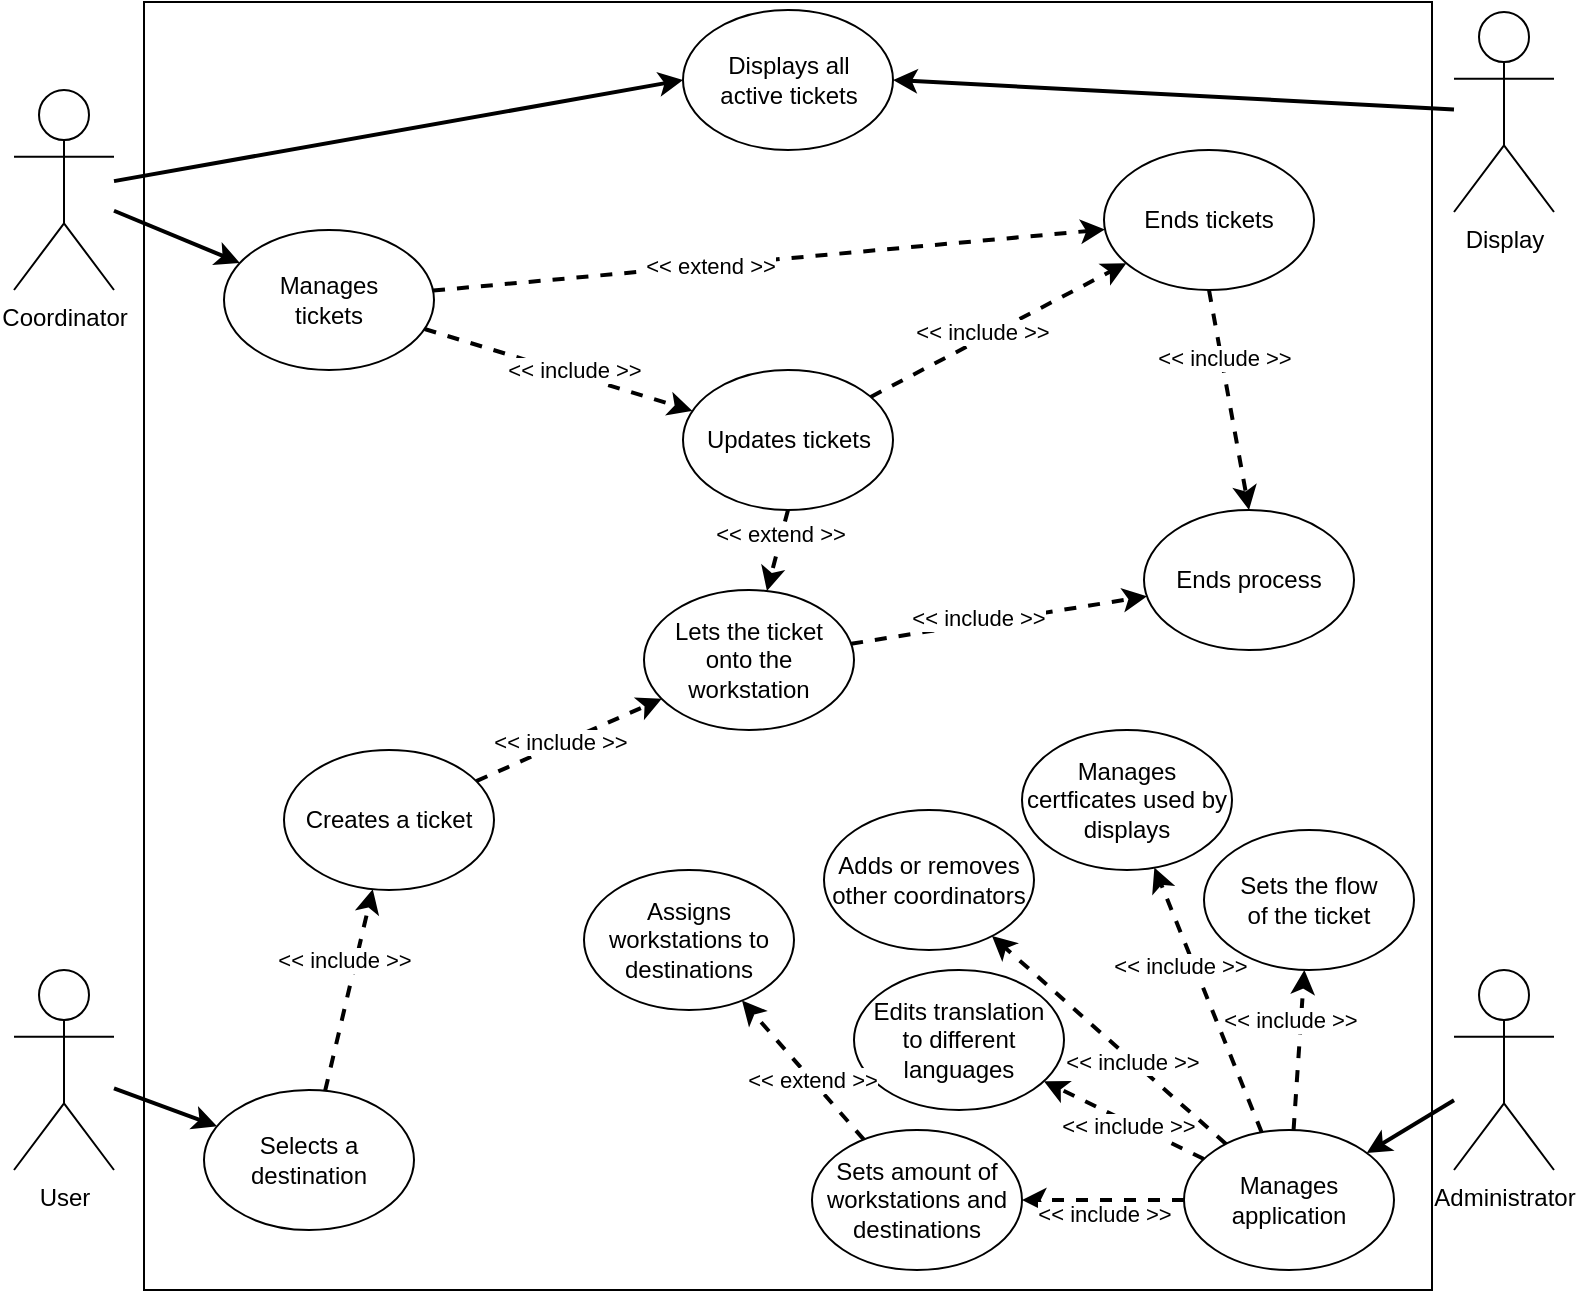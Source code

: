 <mxfile version="24.7.17">
  <diagram name="Strona-1" id="Np4rz1-a4kUrAlBU7MHW">
    <mxGraphModel dx="1247" dy="768" grid="1" gridSize="10" guides="1" tooltips="1" connect="1" arrows="1" fold="1" page="1" pageScale="1" pageWidth="827" pageHeight="1169" math="0" shadow="0">
      <root>
        <mxCell id="0" />
        <mxCell id="1" parent="0" />
        <mxCell id="Tg6dx7HPMGgl8QSDol5B-1" value="" style="whiteSpace=wrap;html=1;aspect=fixed;" vertex="1" parent="1">
          <mxGeometry x="80" y="196" width="644" height="644" as="geometry" />
        </mxCell>
        <mxCell id="Tg6dx7HPMGgl8QSDol5B-16" style="edgeStyle=none;shape=connector;rounded=0;orthogonalLoop=1;jettySize=auto;html=1;entryX=0;entryY=0.5;entryDx=0;entryDy=0;strokeColor=default;strokeWidth=2;align=center;verticalAlign=middle;fontFamily=Helvetica;fontSize=11;fontColor=default;labelBackgroundColor=default;endArrow=classic;endFill=1;" edge="1" parent="1" source="Tg6dx7HPMGgl8QSDol5B-2" target="Tg6dx7HPMGgl8QSDol5B-14">
          <mxGeometry relative="1" as="geometry" />
        </mxCell>
        <mxCell id="Tg6dx7HPMGgl8QSDol5B-25" style="edgeStyle=none;shape=connector;rounded=0;orthogonalLoop=1;jettySize=auto;html=1;strokeColor=default;strokeWidth=2;align=center;verticalAlign=middle;fontFamily=Helvetica;fontSize=11;fontColor=default;labelBackgroundColor=default;endArrow=classic;endFill=1;" edge="1" parent="1" source="Tg6dx7HPMGgl8QSDol5B-2" target="Tg6dx7HPMGgl8QSDol5B-24">
          <mxGeometry relative="1" as="geometry" />
        </mxCell>
        <mxCell id="Tg6dx7HPMGgl8QSDol5B-2" value="Coordinator" style="shape=umlActor;verticalLabelPosition=bottom;verticalAlign=top;html=1;outlineConnect=0;" vertex="1" parent="1">
          <mxGeometry x="15" y="240" width="50" height="100" as="geometry" />
        </mxCell>
        <mxCell id="Tg6dx7HPMGgl8QSDol5B-8" value="Ends process" style="ellipse;whiteSpace=wrap;html=1;" vertex="1" parent="1">
          <mxGeometry x="580" y="450" width="105" height="70" as="geometry" />
        </mxCell>
        <mxCell id="Tg6dx7HPMGgl8QSDol5B-18" style="edgeStyle=none;shape=connector;rounded=0;orthogonalLoop=1;jettySize=auto;html=1;strokeColor=default;strokeWidth=2;align=center;verticalAlign=middle;fontFamily=Helvetica;fontSize=11;fontColor=default;labelBackgroundColor=default;endArrow=classic;endFill=1;" edge="1" parent="1" source="Tg6dx7HPMGgl8QSDol5B-10" target="Tg6dx7HPMGgl8QSDol5B-13">
          <mxGeometry relative="1" as="geometry" />
        </mxCell>
        <mxCell id="Tg6dx7HPMGgl8QSDol5B-10" value="User" style="shape=umlActor;verticalLabelPosition=bottom;verticalAlign=top;html=1;outlineConnect=0;" vertex="1" parent="1">
          <mxGeometry x="15" y="680" width="50" height="100" as="geometry" />
        </mxCell>
        <mxCell id="Tg6dx7HPMGgl8QSDol5B-15" style="rounded=0;orthogonalLoop=1;jettySize=auto;html=1;entryX=1;entryY=0.5;entryDx=0;entryDy=0;strokeColor=default;strokeWidth=2;endArrow=classic;endFill=1;" edge="1" parent="1" source="Tg6dx7HPMGgl8QSDol5B-11" target="Tg6dx7HPMGgl8QSDol5B-14">
          <mxGeometry relative="1" as="geometry" />
        </mxCell>
        <mxCell id="Tg6dx7HPMGgl8QSDol5B-11" value="Display" style="shape=umlActor;verticalLabelPosition=bottom;verticalAlign=top;html=1;outlineConnect=0;" vertex="1" parent="1">
          <mxGeometry x="735" y="201" width="50" height="100" as="geometry" />
        </mxCell>
        <mxCell id="Tg6dx7HPMGgl8QSDol5B-42" style="edgeStyle=none;shape=connector;rounded=0;orthogonalLoop=1;jettySize=auto;html=1;strokeColor=default;strokeWidth=2;align=center;verticalAlign=middle;fontFamily=Helvetica;fontSize=11;fontColor=default;labelBackgroundColor=default;endArrow=classic;endFill=1;" edge="1" parent="1" source="Tg6dx7HPMGgl8QSDol5B-12" target="Tg6dx7HPMGgl8QSDol5B-41">
          <mxGeometry relative="1" as="geometry" />
        </mxCell>
        <mxCell id="Tg6dx7HPMGgl8QSDol5B-12" value="Administrator" style="shape=umlActor;verticalLabelPosition=bottom;verticalAlign=top;html=1;outlineConnect=0;" vertex="1" parent="1">
          <mxGeometry x="735" y="680" width="50" height="100" as="geometry" />
        </mxCell>
        <mxCell id="Tg6dx7HPMGgl8QSDol5B-21" style="edgeStyle=none;shape=connector;rounded=0;orthogonalLoop=1;jettySize=auto;html=1;strokeColor=default;strokeWidth=2;align=center;verticalAlign=middle;fontFamily=Helvetica;fontSize=11;fontColor=default;labelBackgroundColor=default;endArrow=classic;endFill=1;dashed=1;" edge="1" parent="1" source="Tg6dx7HPMGgl8QSDol5B-13" target="Tg6dx7HPMGgl8QSDol5B-20">
          <mxGeometry relative="1" as="geometry" />
        </mxCell>
        <mxCell id="Tg6dx7HPMGgl8QSDol5B-22" value="&amp;lt;&amp;lt; include &amp;gt;&amp;gt;" style="edgeLabel;html=1;align=center;verticalAlign=middle;resizable=0;points=[];fontFamily=Helvetica;fontSize=11;fontColor=default;labelBackgroundColor=default;" vertex="1" connectable="0" parent="Tg6dx7HPMGgl8QSDol5B-21">
          <mxGeometry x="0.564" y="1" relative="1" as="geometry">
            <mxPoint x="-8" y="13" as="offset" />
          </mxGeometry>
        </mxCell>
        <mxCell id="Tg6dx7HPMGgl8QSDol5B-13" value="Selects a destination" style="ellipse;whiteSpace=wrap;html=1;" vertex="1" parent="1">
          <mxGeometry x="110" y="740" width="105" height="70" as="geometry" />
        </mxCell>
        <mxCell id="Tg6dx7HPMGgl8QSDol5B-14" value="Displays all&lt;div&gt;active tickets&lt;/div&gt;" style="ellipse;whiteSpace=wrap;html=1;" vertex="1" parent="1">
          <mxGeometry x="349.5" y="200" width="105" height="70" as="geometry" />
        </mxCell>
        <mxCell id="Tg6dx7HPMGgl8QSDol5B-38" style="edgeStyle=none;shape=connector;rounded=0;orthogonalLoop=1;jettySize=auto;html=1;strokeColor=default;strokeWidth=2;align=center;verticalAlign=middle;fontFamily=Helvetica;fontSize=11;fontColor=default;labelBackgroundColor=default;endArrow=classic;endFill=1;dashed=1;" edge="1" parent="1" source="Tg6dx7HPMGgl8QSDol5B-19" target="Tg6dx7HPMGgl8QSDol5B-8">
          <mxGeometry relative="1" as="geometry" />
        </mxCell>
        <mxCell id="Tg6dx7HPMGgl8QSDol5B-39" value="&amp;lt;&amp;lt; include &amp;gt;&amp;gt;" style="edgeLabel;html=1;align=center;verticalAlign=middle;resizable=0;points=[];fontFamily=Helvetica;fontSize=11;fontColor=default;labelBackgroundColor=default;" vertex="1" connectable="0" parent="Tg6dx7HPMGgl8QSDol5B-38">
          <mxGeometry x="-0.124" y="3" relative="1" as="geometry">
            <mxPoint x="-1" as="offset" />
          </mxGeometry>
        </mxCell>
        <mxCell id="Tg6dx7HPMGgl8QSDol5B-19" value="Lets the ticket&lt;div&gt;onto the workstation&lt;/div&gt;" style="ellipse;whiteSpace=wrap;html=1;" vertex="1" parent="1">
          <mxGeometry x="330" y="490" width="105" height="70" as="geometry" />
        </mxCell>
        <mxCell id="Tg6dx7HPMGgl8QSDol5B-36" style="edgeStyle=none;shape=connector;rounded=0;orthogonalLoop=1;jettySize=auto;html=1;strokeColor=default;strokeWidth=2;align=center;verticalAlign=middle;fontFamily=Helvetica;fontSize=11;fontColor=default;labelBackgroundColor=default;endArrow=classic;endFill=1;dashed=1;" edge="1" parent="1" source="Tg6dx7HPMGgl8QSDol5B-20" target="Tg6dx7HPMGgl8QSDol5B-19">
          <mxGeometry relative="1" as="geometry" />
        </mxCell>
        <mxCell id="Tg6dx7HPMGgl8QSDol5B-37" value="&amp;lt;&amp;lt; include &amp;gt;&amp;gt;" style="edgeLabel;html=1;align=center;verticalAlign=middle;resizable=0;points=[];fontFamily=Helvetica;fontSize=11;fontColor=default;labelBackgroundColor=default;" vertex="1" connectable="0" parent="Tg6dx7HPMGgl8QSDol5B-36">
          <mxGeometry x="-0.088" y="1" relative="1" as="geometry">
            <mxPoint as="offset" />
          </mxGeometry>
        </mxCell>
        <mxCell id="Tg6dx7HPMGgl8QSDol5B-20" value="Creates a ticket" style="ellipse;whiteSpace=wrap;html=1;" vertex="1" parent="1">
          <mxGeometry x="150" y="570" width="105" height="70" as="geometry" />
        </mxCell>
        <mxCell id="Tg6dx7HPMGgl8QSDol5B-28" value="" style="edgeStyle=none;shape=connector;rounded=0;orthogonalLoop=1;jettySize=auto;html=1;strokeColor=default;strokeWidth=2;align=center;verticalAlign=middle;fontFamily=Helvetica;fontSize=11;fontColor=default;labelBackgroundColor=default;endArrow=classic;endFill=1;dashed=1;" edge="1" parent="1" source="Tg6dx7HPMGgl8QSDol5B-24" target="Tg6dx7HPMGgl8QSDol5B-26">
          <mxGeometry relative="1" as="geometry" />
        </mxCell>
        <mxCell id="Tg6dx7HPMGgl8QSDol5B-30" value="&amp;lt;&amp;lt; extend &amp;gt;&amp;gt;" style="edgeLabel;html=1;align=center;verticalAlign=middle;resizable=0;points=[];fontFamily=Helvetica;fontSize=11;fontColor=default;labelBackgroundColor=default;" vertex="1" connectable="0" parent="Tg6dx7HPMGgl8QSDol5B-28">
          <mxGeometry x="-0.386" relative="1" as="geometry">
            <mxPoint x="35" y="-3" as="offset" />
          </mxGeometry>
        </mxCell>
        <mxCell id="Tg6dx7HPMGgl8QSDol5B-29" style="edgeStyle=none;shape=connector;rounded=0;orthogonalLoop=1;jettySize=auto;html=1;strokeColor=default;strokeWidth=2;align=center;verticalAlign=middle;fontFamily=Helvetica;fontSize=11;fontColor=default;labelBackgroundColor=default;endArrow=classic;endFill=1;dashed=1;" edge="1" parent="1" source="Tg6dx7HPMGgl8QSDol5B-24" target="Tg6dx7HPMGgl8QSDol5B-27">
          <mxGeometry relative="1" as="geometry" />
        </mxCell>
        <mxCell id="Tg6dx7HPMGgl8QSDol5B-33" value="&amp;lt;&amp;lt; include &amp;gt;&amp;gt;" style="edgeLabel;html=1;align=center;verticalAlign=middle;resizable=0;points=[];fontFamily=Helvetica;fontSize=11;fontColor=default;labelBackgroundColor=default;" vertex="1" connectable="0" parent="Tg6dx7HPMGgl8QSDol5B-29">
          <mxGeometry x="0.102" y="2" relative="1" as="geometry">
            <mxPoint as="offset" />
          </mxGeometry>
        </mxCell>
        <mxCell id="Tg6dx7HPMGgl8QSDol5B-24" value="Manages&lt;div&gt;tickets&lt;/div&gt;" style="ellipse;whiteSpace=wrap;html=1;" vertex="1" parent="1">
          <mxGeometry x="120" y="310" width="105" height="70" as="geometry" />
        </mxCell>
        <mxCell id="Tg6dx7HPMGgl8QSDol5B-53" style="edgeStyle=none;shape=connector;rounded=0;orthogonalLoop=1;jettySize=auto;html=1;exitX=0.5;exitY=1;exitDx=0;exitDy=0;entryX=0.5;entryY=0;entryDx=0;entryDy=0;strokeColor=default;strokeWidth=2;align=center;verticalAlign=middle;fontFamily=Helvetica;fontSize=11;fontColor=default;labelBackgroundColor=default;endArrow=classic;endFill=1;dashed=1;" edge="1" parent="1" source="Tg6dx7HPMGgl8QSDol5B-26" target="Tg6dx7HPMGgl8QSDol5B-8">
          <mxGeometry relative="1" as="geometry" />
        </mxCell>
        <mxCell id="Tg6dx7HPMGgl8QSDol5B-54" value="&amp;lt;&amp;lt; include &amp;gt;&amp;gt;" style="edgeLabel;html=1;align=center;verticalAlign=middle;resizable=0;points=[];fontFamily=Helvetica;fontSize=11;fontColor=default;labelBackgroundColor=default;" vertex="1" connectable="0" parent="Tg6dx7HPMGgl8QSDol5B-53">
          <mxGeometry x="-0.386" relative="1" as="geometry">
            <mxPoint x="1" as="offset" />
          </mxGeometry>
        </mxCell>
        <mxCell id="Tg6dx7HPMGgl8QSDol5B-26" value="Ends tickets" style="ellipse;whiteSpace=wrap;html=1;" vertex="1" parent="1">
          <mxGeometry x="560" y="270" width="105" height="70" as="geometry" />
        </mxCell>
        <mxCell id="Tg6dx7HPMGgl8QSDol5B-31" style="edgeStyle=none;shape=connector;rounded=0;orthogonalLoop=1;jettySize=auto;html=1;strokeColor=default;strokeWidth=2;align=center;verticalAlign=middle;fontFamily=Helvetica;fontSize=11;fontColor=default;labelBackgroundColor=default;endArrow=classic;endFill=1;dashed=1;" edge="1" parent="1" source="Tg6dx7HPMGgl8QSDol5B-27" target="Tg6dx7HPMGgl8QSDol5B-26">
          <mxGeometry relative="1" as="geometry">
            <mxPoint x="430" y="360" as="sourcePoint" />
          </mxGeometry>
        </mxCell>
        <mxCell id="Tg6dx7HPMGgl8QSDol5B-34" value="&amp;lt;&amp;lt; include &amp;gt;&amp;gt;" style="edgeLabel;html=1;align=center;verticalAlign=middle;resizable=0;points=[];fontFamily=Helvetica;fontSize=11;fontColor=default;labelBackgroundColor=default;" vertex="1" connectable="0" parent="Tg6dx7HPMGgl8QSDol5B-31">
          <mxGeometry x="-0.104" y="3" relative="1" as="geometry">
            <mxPoint as="offset" />
          </mxGeometry>
        </mxCell>
        <mxCell id="Tg6dx7HPMGgl8QSDol5B-35" style="edgeStyle=none;shape=connector;rounded=0;orthogonalLoop=1;jettySize=auto;html=1;exitX=0.5;exitY=1;exitDx=0;exitDy=0;strokeColor=default;strokeWidth=2;align=center;verticalAlign=middle;fontFamily=Helvetica;fontSize=11;fontColor=default;labelBackgroundColor=default;endArrow=classic;endFill=1;dashed=1;" edge="1" parent="1" source="Tg6dx7HPMGgl8QSDol5B-27" target="Tg6dx7HPMGgl8QSDol5B-19">
          <mxGeometry relative="1" as="geometry" />
        </mxCell>
        <mxCell id="Tg6dx7HPMGgl8QSDol5B-52" value="&amp;lt;&amp;lt; extend &amp;gt;&amp;gt;" style="edgeLabel;html=1;align=center;verticalAlign=middle;resizable=0;points=[];fontFamily=Helvetica;fontSize=11;fontColor=default;labelBackgroundColor=default;" vertex="1" connectable="0" parent="Tg6dx7HPMGgl8QSDol5B-35">
          <mxGeometry x="-0.42" y="-1" relative="1" as="geometry">
            <mxPoint as="offset" />
          </mxGeometry>
        </mxCell>
        <mxCell id="Tg6dx7HPMGgl8QSDol5B-27" value="Updates tickets" style="ellipse;whiteSpace=wrap;html=1;" vertex="1" parent="1">
          <mxGeometry x="349.5" y="380" width="105" height="70" as="geometry" />
        </mxCell>
        <mxCell id="Tg6dx7HPMGgl8QSDol5B-40" value="Edits translation&lt;div&gt;to different languages&lt;/div&gt;" style="ellipse;whiteSpace=wrap;html=1;" vertex="1" parent="1">
          <mxGeometry x="435" y="680" width="105" height="70" as="geometry" />
        </mxCell>
        <mxCell id="Tg6dx7HPMGgl8QSDol5B-48" style="edgeStyle=none;shape=connector;rounded=0;orthogonalLoop=1;jettySize=auto;html=1;strokeColor=default;strokeWidth=2;align=center;verticalAlign=middle;fontFamily=Helvetica;fontSize=11;fontColor=default;labelBackgroundColor=default;endArrow=classic;endFill=1;dashed=1;" edge="1" parent="1" source="Tg6dx7HPMGgl8QSDol5B-41" target="Tg6dx7HPMGgl8QSDol5B-45">
          <mxGeometry relative="1" as="geometry" />
        </mxCell>
        <mxCell id="Tg6dx7HPMGgl8QSDol5B-49" value="&amp;lt;&amp;lt; include &amp;gt;&amp;gt;" style="edgeLabel;html=1;align=center;verticalAlign=middle;resizable=0;points=[];fontFamily=Helvetica;fontSize=11;fontColor=default;labelBackgroundColor=default;" vertex="1" connectable="0" parent="Tg6dx7HPMGgl8QSDol5B-48">
          <mxGeometry x="0.016" y="-2" relative="1" as="geometry">
            <mxPoint x="1" y="9" as="offset" />
          </mxGeometry>
        </mxCell>
        <mxCell id="Tg6dx7HPMGgl8QSDol5B-50" style="edgeStyle=none;shape=connector;rounded=0;orthogonalLoop=1;jettySize=auto;html=1;strokeColor=default;strokeWidth=2;align=center;verticalAlign=middle;fontFamily=Helvetica;fontSize=11;fontColor=default;labelBackgroundColor=default;endArrow=classic;endFill=1;dashed=1;" edge="1" parent="1" source="Tg6dx7HPMGgl8QSDol5B-41" target="Tg6dx7HPMGgl8QSDol5B-40">
          <mxGeometry relative="1" as="geometry" />
        </mxCell>
        <mxCell id="Tg6dx7HPMGgl8QSDol5B-51" value="&amp;lt;&amp;lt; include &amp;gt;&amp;gt;" style="edgeLabel;html=1;align=center;verticalAlign=middle;resizable=0;points=[];fontFamily=Helvetica;fontSize=11;fontColor=default;labelBackgroundColor=default;" vertex="1" connectable="0" parent="Tg6dx7HPMGgl8QSDol5B-50">
          <mxGeometry x="0.113" y="1" relative="1" as="geometry">
            <mxPoint x="7" y="4" as="offset" />
          </mxGeometry>
        </mxCell>
        <mxCell id="Tg6dx7HPMGgl8QSDol5B-56" style="edgeStyle=none;shape=connector;rounded=0;orthogonalLoop=1;jettySize=auto;html=1;strokeColor=default;strokeWidth=2;align=center;verticalAlign=middle;fontFamily=Helvetica;fontSize=11;fontColor=default;labelBackgroundColor=default;endArrow=classic;endFill=1;dashed=1;" edge="1" parent="1" source="Tg6dx7HPMGgl8QSDol5B-41" target="Tg6dx7HPMGgl8QSDol5B-55">
          <mxGeometry relative="1" as="geometry" />
        </mxCell>
        <mxCell id="Tg6dx7HPMGgl8QSDol5B-57" value="&amp;lt;&amp;lt; include &amp;gt;&amp;gt;" style="edgeLabel;html=1;align=center;verticalAlign=middle;resizable=0;points=[];fontFamily=Helvetica;fontSize=11;fontColor=default;labelBackgroundColor=default;" vertex="1" connectable="0" parent="Tg6dx7HPMGgl8QSDol5B-56">
          <mxGeometry x="0.374" y="-1" relative="1" as="geometry">
            <mxPoint x="-7" as="offset" />
          </mxGeometry>
        </mxCell>
        <mxCell id="Tg6dx7HPMGgl8QSDol5B-59" style="edgeStyle=none;shape=connector;rounded=0;orthogonalLoop=1;jettySize=auto;html=1;strokeColor=default;strokeWidth=2;align=center;verticalAlign=middle;fontFamily=Helvetica;fontSize=11;fontColor=default;labelBackgroundColor=default;endArrow=classic;endFill=1;dashed=1;" edge="1" parent="1" source="Tg6dx7HPMGgl8QSDol5B-41" target="Tg6dx7HPMGgl8QSDol5B-58">
          <mxGeometry relative="1" as="geometry" />
        </mxCell>
        <mxCell id="Tg6dx7HPMGgl8QSDol5B-60" value="&amp;lt;&amp;lt; include &amp;gt;&amp;gt;" style="edgeLabel;html=1;align=center;verticalAlign=middle;resizable=0;points=[];fontFamily=Helvetica;fontSize=11;fontColor=default;labelBackgroundColor=default;" vertex="1" connectable="0" parent="Tg6dx7HPMGgl8QSDol5B-59">
          <mxGeometry x="-0.25" relative="1" as="geometry">
            <mxPoint x="-4" y="-2" as="offset" />
          </mxGeometry>
        </mxCell>
        <mxCell id="Tg6dx7HPMGgl8QSDol5B-64" value="" style="edgeStyle=none;shape=connector;rounded=0;orthogonalLoop=1;jettySize=auto;html=1;strokeColor=default;strokeWidth=2;align=center;verticalAlign=middle;fontFamily=Helvetica;fontSize=11;fontColor=default;labelBackgroundColor=default;endArrow=classic;endFill=1;dashed=1;" edge="1" parent="1" source="Tg6dx7HPMGgl8QSDol5B-41" target="Tg6dx7HPMGgl8QSDol5B-63">
          <mxGeometry relative="1" as="geometry" />
        </mxCell>
        <mxCell id="Tg6dx7HPMGgl8QSDol5B-65" value="&amp;lt;&amp;lt; include &amp;gt;&amp;gt;" style="edgeLabel;html=1;align=center;verticalAlign=middle;resizable=0;points=[];fontFamily=Helvetica;fontSize=11;fontColor=default;labelBackgroundColor=default;" vertex="1" connectable="0" parent="Tg6dx7HPMGgl8QSDol5B-64">
          <mxGeometry x="0.524" y="-1" relative="1" as="geometry">
            <mxPoint x="-1" y="18" as="offset" />
          </mxGeometry>
        </mxCell>
        <mxCell id="Tg6dx7HPMGgl8QSDol5B-41" value="Manages application" style="ellipse;whiteSpace=wrap;html=1;" vertex="1" parent="1">
          <mxGeometry x="600" y="760" width="105" height="70" as="geometry" />
        </mxCell>
        <mxCell id="Tg6dx7HPMGgl8QSDol5B-44" value="Assigns workstations to&lt;div&gt;destinations&lt;/div&gt;" style="ellipse;whiteSpace=wrap;html=1;" vertex="1" parent="1">
          <mxGeometry x="300" y="630" width="105" height="70" as="geometry" />
        </mxCell>
        <mxCell id="Tg6dx7HPMGgl8QSDol5B-46" style="edgeStyle=none;shape=connector;rounded=0;orthogonalLoop=1;jettySize=auto;html=1;strokeColor=default;strokeWidth=2;align=center;verticalAlign=middle;fontFamily=Helvetica;fontSize=11;fontColor=default;labelBackgroundColor=default;endArrow=classic;endFill=1;dashed=1;" edge="1" parent="1" source="Tg6dx7HPMGgl8QSDol5B-45" target="Tg6dx7HPMGgl8QSDol5B-44">
          <mxGeometry relative="1" as="geometry" />
        </mxCell>
        <mxCell id="Tg6dx7HPMGgl8QSDol5B-47" value="&amp;lt;&amp;lt; extend &amp;gt;&amp;gt;" style="edgeLabel;html=1;align=center;verticalAlign=middle;resizable=0;points=[];fontFamily=Helvetica;fontSize=11;fontColor=default;labelBackgroundColor=default;" vertex="1" connectable="0" parent="Tg6dx7HPMGgl8QSDol5B-46">
          <mxGeometry x="-0.372" relative="1" as="geometry">
            <mxPoint x="-7" y="-8" as="offset" />
          </mxGeometry>
        </mxCell>
        <mxCell id="Tg6dx7HPMGgl8QSDol5B-45" value="Sets amount of workstations and&lt;div&gt;destinations&lt;/div&gt;" style="ellipse;whiteSpace=wrap;html=1;" vertex="1" parent="1">
          <mxGeometry x="414" y="760" width="105" height="70" as="geometry" />
        </mxCell>
        <mxCell id="Tg6dx7HPMGgl8QSDol5B-55" value="Sets the flow&lt;div&gt;of the ticket&lt;/div&gt;" style="ellipse;whiteSpace=wrap;html=1;" vertex="1" parent="1">
          <mxGeometry x="610" y="610" width="105" height="70" as="geometry" />
        </mxCell>
        <mxCell id="Tg6dx7HPMGgl8QSDol5B-58" value="Adds or removes other coordinators" style="ellipse;whiteSpace=wrap;html=1;" vertex="1" parent="1">
          <mxGeometry x="420" y="600" width="105" height="70" as="geometry" />
        </mxCell>
        <mxCell id="Tg6dx7HPMGgl8QSDol5B-63" value="Manages certficates used by&lt;div&gt;displays&lt;/div&gt;" style="ellipse;whiteSpace=wrap;html=1;" vertex="1" parent="1">
          <mxGeometry x="519" y="560" width="105" height="70" as="geometry" />
        </mxCell>
      </root>
    </mxGraphModel>
  </diagram>
</mxfile>
